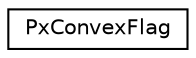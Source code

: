 digraph "Graphical Class Hierarchy"
{
  edge [fontname="Helvetica",fontsize="10",labelfontname="Helvetica",labelfontsize="10"];
  node [fontname="Helvetica",fontsize="10",shape=record];
  rankdir="LR";
  Node0 [label="PxConvexFlag",height=0.2,width=0.4,color="black", fillcolor="white", style="filled",URL="$structPxConvexFlag.html",tooltip="Flags which describe the format and behavior of a convex mesh. "];
}
